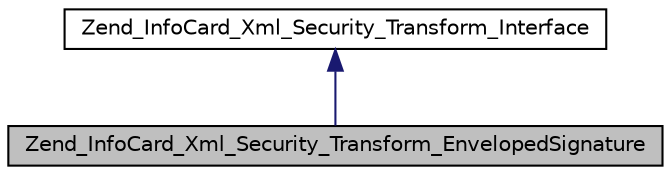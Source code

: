 digraph G
{
  edge [fontname="Helvetica",fontsize="10",labelfontname="Helvetica",labelfontsize="10"];
  node [fontname="Helvetica",fontsize="10",shape=record];
  Node1 [label="Zend_InfoCard_Xml_Security_Transform_EnvelopedSignature",height=0.2,width=0.4,color="black", fillcolor="grey75", style="filled" fontcolor="black"];
  Node2 -> Node1 [dir="back",color="midnightblue",fontsize="10",style="solid",fontname="Helvetica"];
  Node2 [label="Zend_InfoCard_Xml_Security_Transform_Interface",height=0.2,width=0.4,color="black", fillcolor="white", style="filled",URL="$interface_zend___info_card___xml___security___transform___interface.html"];
}

